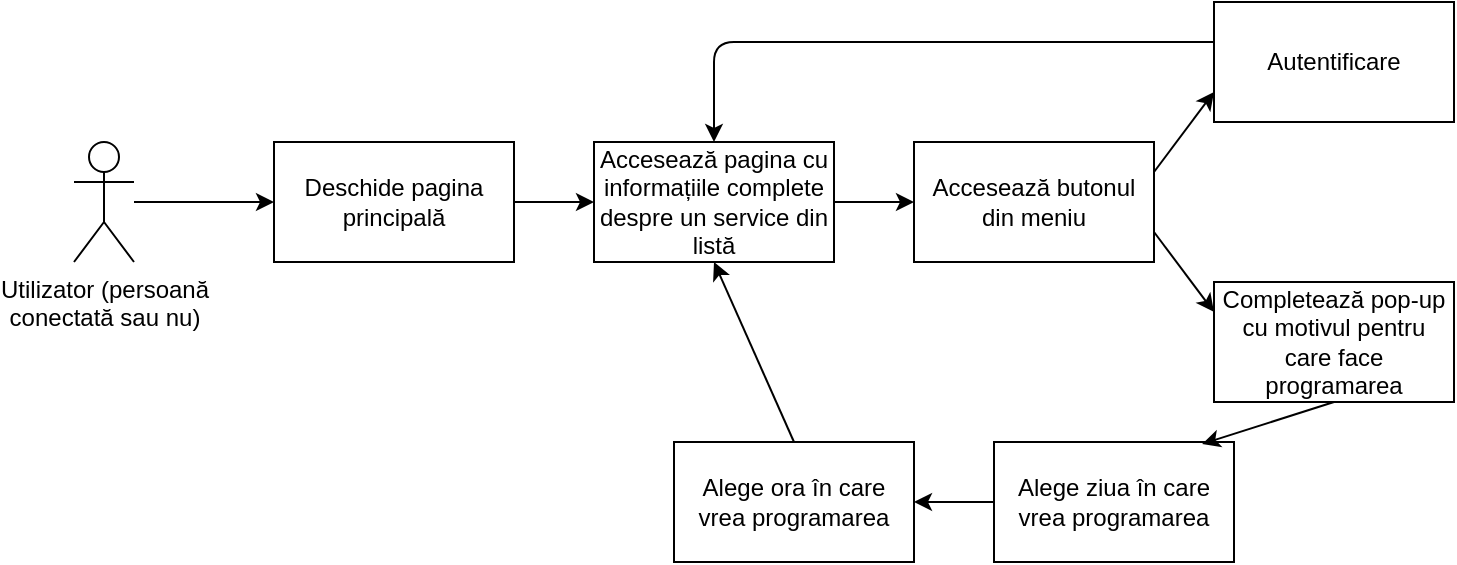 <mxfile version="12.6.2" type="device"><diagram id="I15asYcDJ94x8-K1_aLq" name="Page-1"><mxGraphModel dx="2249" dy="804" grid="1" gridSize="10" guides="1" tooltips="1" connect="1" arrows="1" fold="1" page="1" pageScale="1" pageWidth="827" pageHeight="1169" math="0" shadow="0"><root><mxCell id="0"/><mxCell id="1" parent="0"/><mxCell id="Q_ZTMWPE3tp9ftJtdLqB-1" value="Utilizator (persoană &lt;br&gt;conectată sau nu)" style="shape=umlActor;verticalLabelPosition=bottom;labelBackgroundColor=#ffffff;verticalAlign=top;html=1;outlineConnect=0;" vertex="1" parent="1"><mxGeometry x="-120" y="250" width="30" height="60" as="geometry"/></mxCell><mxCell id="Q_ZTMWPE3tp9ftJtdLqB-2" value="Accesează pagina cu informațiile complete despre un service din listă" style="rounded=0;whiteSpace=wrap;html=1;" vertex="1" parent="1"><mxGeometry x="140" y="250" width="120" height="60" as="geometry"/></mxCell><mxCell id="Q_ZTMWPE3tp9ftJtdLqB-3" value="Deschide pagina principală" style="rounded=0;whiteSpace=wrap;html=1;" vertex="1" parent="1"><mxGeometry x="-20" y="250" width="120" height="60" as="geometry"/></mxCell><mxCell id="Q_ZTMWPE3tp9ftJtdLqB-4" value="" style="endArrow=classic;html=1;entryX=0;entryY=0.5;entryDx=0;entryDy=0;" edge="1" parent="1" source="Q_ZTMWPE3tp9ftJtdLqB-1" target="Q_ZTMWPE3tp9ftJtdLqB-3"><mxGeometry width="50" height="50" relative="1" as="geometry"><mxPoint x="-160" y="420" as="sourcePoint"/><mxPoint x="-110" y="370" as="targetPoint"/></mxGeometry></mxCell><mxCell id="Q_ZTMWPE3tp9ftJtdLqB-5" value="" style="endArrow=classic;html=1;entryX=0;entryY=0.5;entryDx=0;entryDy=0;exitX=1;exitY=0.5;exitDx=0;exitDy=0;" edge="1" parent="1" source="Q_ZTMWPE3tp9ftJtdLqB-3" target="Q_ZTMWPE3tp9ftJtdLqB-2"><mxGeometry width="50" height="50" relative="1" as="geometry"><mxPoint x="-160" y="420" as="sourcePoint"/><mxPoint x="-110" y="370" as="targetPoint"/></mxGeometry></mxCell><mxCell id="Q_ZTMWPE3tp9ftJtdLqB-6" value="Accesează butonul din meniu" style="rounded=0;whiteSpace=wrap;html=1;" vertex="1" parent="1"><mxGeometry x="300" y="250" width="120" height="60" as="geometry"/></mxCell><mxCell id="Q_ZTMWPE3tp9ftJtdLqB-7" value="" style="endArrow=classic;html=1;entryX=0;entryY=0.5;entryDx=0;entryDy=0;exitX=1;exitY=0.5;exitDx=0;exitDy=0;" edge="1" parent="1" source="Q_ZTMWPE3tp9ftJtdLqB-2" target="Q_ZTMWPE3tp9ftJtdLqB-6"><mxGeometry width="50" height="50" relative="1" as="geometry"><mxPoint x="-160" y="420" as="sourcePoint"/><mxPoint x="-110" y="370" as="targetPoint"/></mxGeometry></mxCell><mxCell id="Q_ZTMWPE3tp9ftJtdLqB-8" value="Autentificare" style="rounded=0;whiteSpace=wrap;html=1;" vertex="1" parent="1"><mxGeometry x="450" y="180" width="120" height="60" as="geometry"/></mxCell><mxCell id="Q_ZTMWPE3tp9ftJtdLqB-9" value="" style="endArrow=classic;html=1;entryX=0;entryY=0.75;entryDx=0;entryDy=0;exitX=1;exitY=0.25;exitDx=0;exitDy=0;" edge="1" parent="1" source="Q_ZTMWPE3tp9ftJtdLqB-6" target="Q_ZTMWPE3tp9ftJtdLqB-8"><mxGeometry width="50" height="50" relative="1" as="geometry"><mxPoint x="-160" y="420" as="sourcePoint"/><mxPoint x="-110" y="370" as="targetPoint"/></mxGeometry></mxCell><mxCell id="Q_ZTMWPE3tp9ftJtdLqB-10" value="" style="endArrow=classic;html=1;entryX=0.5;entryY=0;entryDx=0;entryDy=0;exitX=0;exitY=0.333;exitDx=0;exitDy=0;exitPerimeter=0;" edge="1" parent="1" source="Q_ZTMWPE3tp9ftJtdLqB-8" target="Q_ZTMWPE3tp9ftJtdLqB-2"><mxGeometry width="50" height="50" relative="1" as="geometry"><mxPoint x="460" y="195" as="sourcePoint"/><mxPoint x="-110" y="370" as="targetPoint"/><Array as="points"><mxPoint x="200" y="200"/></Array></mxGeometry></mxCell><mxCell id="Q_ZTMWPE3tp9ftJtdLqB-11" value="Completează pop-up cu motivul pentru care face programarea" style="rounded=0;whiteSpace=wrap;html=1;" vertex="1" parent="1"><mxGeometry x="450" y="320" width="120" height="60" as="geometry"/></mxCell><mxCell id="Q_ZTMWPE3tp9ftJtdLqB-12" value="" style="endArrow=classic;html=1;entryX=0;entryY=0.25;entryDx=0;entryDy=0;exitX=1;exitY=0.75;exitDx=0;exitDy=0;" edge="1" parent="1" source="Q_ZTMWPE3tp9ftJtdLqB-6" target="Q_ZTMWPE3tp9ftJtdLqB-11"><mxGeometry width="50" height="50" relative="1" as="geometry"><mxPoint x="-160" y="450" as="sourcePoint"/><mxPoint x="-110" y="400" as="targetPoint"/></mxGeometry></mxCell><mxCell id="Q_ZTMWPE3tp9ftJtdLqB-13" value="Alege ziua în care vrea programarea" style="rounded=0;whiteSpace=wrap;html=1;" vertex="1" parent="1"><mxGeometry x="340" y="400" width="120" height="60" as="geometry"/></mxCell><mxCell id="Q_ZTMWPE3tp9ftJtdLqB-14" value="" style="endArrow=classic;html=1;entryX=0.867;entryY=0.017;entryDx=0;entryDy=0;exitX=0.5;exitY=1;exitDx=0;exitDy=0;entryPerimeter=0;" edge="1" parent="1" source="Q_ZTMWPE3tp9ftJtdLqB-11" target="Q_ZTMWPE3tp9ftJtdLqB-13"><mxGeometry width="50" height="50" relative="1" as="geometry"><mxPoint x="-160" y="560" as="sourcePoint"/><mxPoint x="-110" y="510" as="targetPoint"/></mxGeometry></mxCell><mxCell id="Q_ZTMWPE3tp9ftJtdLqB-15" value="Alege ora în care vrea programarea" style="rounded=0;whiteSpace=wrap;html=1;" vertex="1" parent="1"><mxGeometry x="180" y="400" width="120" height="60" as="geometry"/></mxCell><mxCell id="Q_ZTMWPE3tp9ftJtdLqB-16" value="" style="endArrow=classic;html=1;entryX=1;entryY=0.5;entryDx=0;entryDy=0;exitX=0;exitY=0.5;exitDx=0;exitDy=0;" edge="1" parent="1" source="Q_ZTMWPE3tp9ftJtdLqB-13" target="Q_ZTMWPE3tp9ftJtdLqB-15"><mxGeometry width="50" height="50" relative="1" as="geometry"><mxPoint x="-160" y="530" as="sourcePoint"/><mxPoint x="-110" y="480" as="targetPoint"/></mxGeometry></mxCell><mxCell id="Q_ZTMWPE3tp9ftJtdLqB-17" value="" style="endArrow=classic;html=1;entryX=0.5;entryY=1;entryDx=0;entryDy=0;exitX=0.5;exitY=0;exitDx=0;exitDy=0;" edge="1" parent="1" source="Q_ZTMWPE3tp9ftJtdLqB-15" target="Q_ZTMWPE3tp9ftJtdLqB-2"><mxGeometry width="50" height="50" relative="1" as="geometry"><mxPoint x="-160" y="530" as="sourcePoint"/><mxPoint x="-110" y="480" as="targetPoint"/></mxGeometry></mxCell></root></mxGraphModel></diagram></mxfile>
